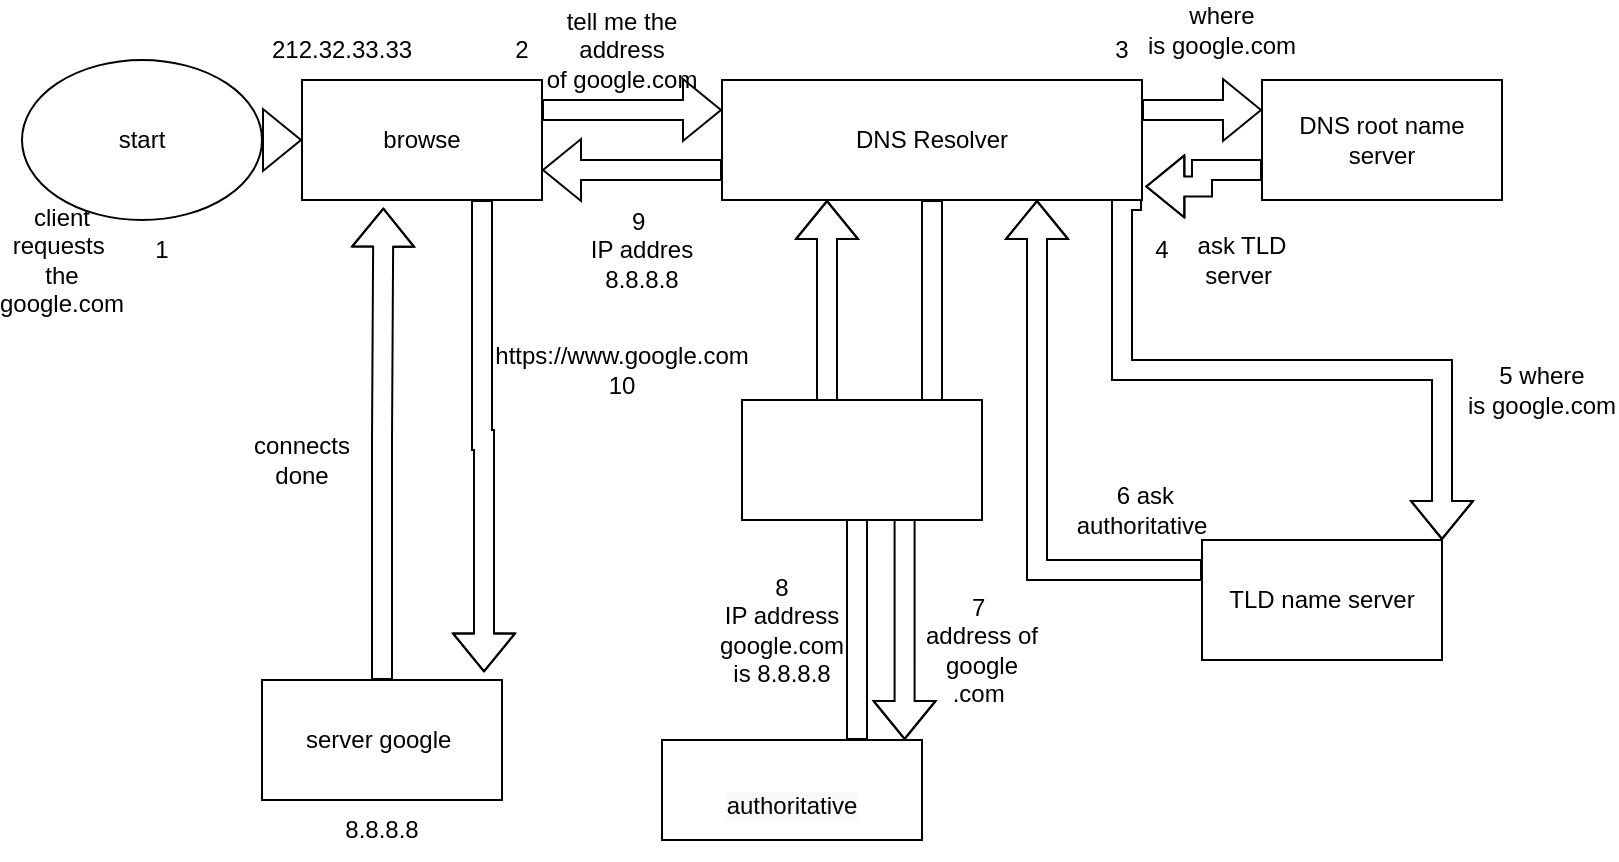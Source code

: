 <mxfile version="20.4.0" type="github"><diagram id="miYEQRG-ZJl3zBejz5vT" name="Page-1"><mxGraphModel dx="1888" dy="579" grid="1" gridSize="10" guides="1" tooltips="1" connect="1" arrows="1" fold="1" page="1" pageScale="1" pageWidth="850" pageHeight="1100" math="0" shadow="0"><root><mxCell id="0"/><mxCell id="1" parent="0"/><mxCell id="A2o7JmV_v6h8_hCLpc3F-5" value="client requests&amp;nbsp; the google.com" style="text;html=1;strokeColor=none;fillColor=none;align=center;verticalAlign=middle;whiteSpace=wrap;rounded=0;" parent="1" vertex="1"><mxGeometry y="115" width="60" height="30" as="geometry"/></mxCell><mxCell id="A2o7JmV_v6h8_hCLpc3F-24" style="edgeStyle=orthogonalEdgeStyle;shape=flexArrow;rounded=0;orthogonalLoop=1;jettySize=auto;html=1;exitX=1;exitY=0.25;exitDx=0;exitDy=0;entryX=0;entryY=0.25;entryDx=0;entryDy=0;" parent="1" source="A2o7JmV_v6h8_hCLpc3F-8" target="A2o7JmV_v6h8_hCLpc3F-10" edge="1"><mxGeometry relative="1" as="geometry"/></mxCell><mxCell id="A2o7JmV_v6h8_hCLpc3F-39" style="edgeStyle=orthogonalEdgeStyle;shape=flexArrow;rounded=0;orthogonalLoop=1;jettySize=auto;html=1;exitX=1;exitY=1;exitDx=0;exitDy=0;entryX=1;entryY=0;entryDx=0;entryDy=0;" parent="1" source="A2o7JmV_v6h8_hCLpc3F-8" target="A2o7JmV_v6h8_hCLpc3F-32" edge="1"><mxGeometry relative="1" as="geometry"><Array as="points"><mxPoint x="560" y="100"/><mxPoint x="560" y="185"/><mxPoint x="720" y="185"/></Array></mxGeometry></mxCell><mxCell id="A2o7JmV_v6h8_hCLpc3F-42" style="edgeStyle=orthogonalEdgeStyle;shape=flexArrow;rounded=0;orthogonalLoop=1;jettySize=auto;html=1;exitX=0.5;exitY=1;exitDx=0;exitDy=0;entryX=0.933;entryY=0;entryDx=0;entryDy=0;entryPerimeter=0;" parent="1" source="A2o7JmV_v6h8_hCLpc3F-8" target="A2o7JmV_v6h8_hCLpc3F-38" edge="1"><mxGeometry relative="1" as="geometry"/></mxCell><mxCell id="A2o7JmV_v6h8_hCLpc3F-55" style="edgeStyle=orthogonalEdgeStyle;shape=flexArrow;rounded=0;orthogonalLoop=1;jettySize=auto;html=1;exitX=0;exitY=0.75;exitDx=0;exitDy=0;entryX=1;entryY=0.75;entryDx=0;entryDy=0;" parent="1" source="A2o7JmV_v6h8_hCLpc3F-8" target="A2o7JmV_v6h8_hCLpc3F-50" edge="1"><mxGeometry relative="1" as="geometry"/></mxCell><mxCell id="A2o7JmV_v6h8_hCLpc3F-8" value="DNS Resolver" style="rounded=0;whiteSpace=wrap;html=1;" parent="1" vertex="1"><mxGeometry x="360" y="40" width="210" height="60" as="geometry"/></mxCell><mxCell id="A2o7JmV_v6h8_hCLpc3F-9" value="tell me the address of&amp;nbsp;google.com" style="text;html=1;strokeColor=none;fillColor=none;align=center;verticalAlign=middle;whiteSpace=wrap;rounded=0;" parent="1" vertex="1"><mxGeometry x="280" y="10" width="60" height="30" as="geometry"/></mxCell><mxCell id="A2o7JmV_v6h8_hCLpc3F-23" style="edgeStyle=orthogonalEdgeStyle;shape=flexArrow;rounded=0;orthogonalLoop=1;jettySize=auto;html=1;exitX=0;exitY=0.75;exitDx=0;exitDy=0;entryX=1.008;entryY=0.887;entryDx=0;entryDy=0;entryPerimeter=0;" parent="1" source="A2o7JmV_v6h8_hCLpc3F-10" target="A2o7JmV_v6h8_hCLpc3F-8" edge="1"><mxGeometry relative="1" as="geometry"/></mxCell><mxCell id="A2o7JmV_v6h8_hCLpc3F-10" value="DNS root name server" style="rounded=0;whiteSpace=wrap;html=1;" parent="1" vertex="1"><mxGeometry x="630" y="40" width="120" height="60" as="geometry"/></mxCell><mxCell id="A2o7JmV_v6h8_hCLpc3F-13" value="where is&amp;nbsp;google.com" style="text;html=1;strokeColor=none;fillColor=none;align=center;verticalAlign=middle;whiteSpace=wrap;rounded=0;" parent="1" vertex="1"><mxGeometry x="580" width="60" height="30" as="geometry"/></mxCell><mxCell id="A2o7JmV_v6h8_hCLpc3F-16" value="ask TLD server&amp;nbsp;" style="text;html=1;strokeColor=none;fillColor=none;align=center;verticalAlign=middle;whiteSpace=wrap;rounded=0;" parent="1" vertex="1"><mxGeometry x="590" y="115" width="60" height="30" as="geometry"/></mxCell><mxCell id="A2o7JmV_v6h8_hCLpc3F-18" value="1" style="text;html=1;strokeColor=none;fillColor=none;align=center;verticalAlign=middle;whiteSpace=wrap;rounded=0;" parent="1" vertex="1"><mxGeometry x="50" y="110" width="60" height="30" as="geometry"/></mxCell><mxCell id="A2o7JmV_v6h8_hCLpc3F-19" value="2" style="text;html=1;strokeColor=none;fillColor=none;align=center;verticalAlign=middle;whiteSpace=wrap;rounded=0;" parent="1" vertex="1"><mxGeometry x="230" y="10" width="60" height="30" as="geometry"/></mxCell><mxCell id="A2o7JmV_v6h8_hCLpc3F-20" value="3" style="text;html=1;strokeColor=none;fillColor=none;align=center;verticalAlign=middle;whiteSpace=wrap;rounded=0;" parent="1" vertex="1"><mxGeometry x="530" y="10" width="60" height="30" as="geometry"/></mxCell><mxCell id="A2o7JmV_v6h8_hCLpc3F-22" value="4" style="text;html=1;strokeColor=none;fillColor=none;align=center;verticalAlign=middle;whiteSpace=wrap;rounded=0;" parent="1" vertex="1"><mxGeometry x="550" y="110" width="60" height="30" as="geometry"/></mxCell><mxCell id="A2o7JmV_v6h8_hCLpc3F-28" value="5 where is&amp;nbsp;google.com" style="text;html=1;strokeColor=none;fillColor=none;align=center;verticalAlign=middle;whiteSpace=wrap;rounded=0;" parent="1" vertex="1"><mxGeometry x="740.001" y="180" width="60" height="30" as="geometry"/></mxCell><mxCell id="A2o7JmV_v6h8_hCLpc3F-41" style="edgeStyle=orthogonalEdgeStyle;shape=flexArrow;rounded=0;orthogonalLoop=1;jettySize=auto;html=1;exitX=0;exitY=0.25;exitDx=0;exitDy=0;entryX=0.75;entryY=1;entryDx=0;entryDy=0;" parent="1" source="A2o7JmV_v6h8_hCLpc3F-32" target="A2o7JmV_v6h8_hCLpc3F-8" edge="1"><mxGeometry relative="1" as="geometry"/></mxCell><mxCell id="A2o7JmV_v6h8_hCLpc3F-32" value="TLD name server" style="rounded=0;whiteSpace=wrap;html=1;" parent="1" vertex="1"><mxGeometry x="600" y="270" width="120" height="60" as="geometry"/></mxCell><mxCell id="A2o7JmV_v6h8_hCLpc3F-34" value="&amp;nbsp;6 ask authoritative" style="text;html=1;strokeColor=none;fillColor=none;align=center;verticalAlign=middle;whiteSpace=wrap;rounded=0;" parent="1" vertex="1"><mxGeometry x="540" y="240" width="60" height="30" as="geometry"/></mxCell><mxCell id="A2o7JmV_v6h8_hCLpc3F-46" style="edgeStyle=orthogonalEdgeStyle;shape=flexArrow;rounded=0;orthogonalLoop=1;jettySize=auto;html=1;exitX=0.75;exitY=0;exitDx=0;exitDy=0;entryX=0.25;entryY=1;entryDx=0;entryDy=0;" parent="1" source="A2o7JmV_v6h8_hCLpc3F-38" target="A2o7JmV_v6h8_hCLpc3F-8" edge="1"><mxGeometry relative="1" as="geometry"/></mxCell><mxCell id="A2o7JmV_v6h8_hCLpc3F-38" value="&lt;br&gt;&lt;span style=&quot;color: rgb(0, 0, 0); font-family: Helvetica; font-size: 12px; font-style: normal; font-variant-ligatures: normal; font-variant-caps: normal; font-weight: 400; letter-spacing: normal; orphans: 2; text-align: center; text-indent: 0px; text-transform: none; widows: 2; word-spacing: 0px; -webkit-text-stroke-width: 0px; background-color: rgb(248, 249, 250); text-decoration-thickness: initial; text-decoration-style: initial; text-decoration-color: initial; float: none; display: inline !important;&quot;&gt;authoritative&lt;/span&gt;&lt;br&gt;" style="rounded=0;whiteSpace=wrap;html=1;" parent="1" vertex="1"><mxGeometry x="330" y="370" width="130" height="50" as="geometry"/></mxCell><mxCell id="A2o7JmV_v6h8_hCLpc3F-43" value="7&amp;nbsp; &lt;br&gt;address of google .com&amp;nbsp;" style="text;html=1;strokeColor=none;fillColor=none;align=center;verticalAlign=middle;whiteSpace=wrap;rounded=0;" parent="1" vertex="1"><mxGeometry x="460" y="310" width="60" height="30" as="geometry"/></mxCell><mxCell id="A2o7JmV_v6h8_hCLpc3F-48" value="8 &lt;br&gt;IP address google.com is 8.8.8.8" style="text;html=1;strokeColor=none;fillColor=none;align=center;verticalAlign=middle;whiteSpace=wrap;rounded=0;" parent="1" vertex="1"><mxGeometry x="360" y="300" width="60" height="30" as="geometry"/></mxCell><mxCell id="A2o7JmV_v6h8_hCLpc3F-65" style="edgeStyle=orthogonalEdgeStyle;shape=flexArrow;rounded=0;orthogonalLoop=1;jettySize=auto;html=1;exitX=1;exitY=0.5;exitDx=0;exitDy=0;entryX=0;entryY=0.5;entryDx=0;entryDy=0;" parent="1" source="A2o7JmV_v6h8_hCLpc3F-1" target="A2o7JmV_v6h8_hCLpc3F-50" edge="1"><mxGeometry relative="1" as="geometry"/></mxCell><mxCell id="A2o7JmV_v6h8_hCLpc3F-1" value="start" style="ellipse;whiteSpace=wrap;html=1;" parent="1" vertex="1"><mxGeometry x="10" y="30" width="120" height="80" as="geometry"/></mxCell><mxCell id="A2o7JmV_v6h8_hCLpc3F-54" style="edgeStyle=orthogonalEdgeStyle;shape=flexArrow;rounded=0;orthogonalLoop=1;jettySize=auto;html=1;exitX=1;exitY=0.25;exitDx=0;exitDy=0;entryX=0;entryY=0.25;entryDx=0;entryDy=0;" parent="1" source="A2o7JmV_v6h8_hCLpc3F-50" target="A2o7JmV_v6h8_hCLpc3F-8" edge="1"><mxGeometry relative="1" as="geometry"/></mxCell><mxCell id="A2o7JmV_v6h8_hCLpc3F-59" style="edgeStyle=orthogonalEdgeStyle;shape=flexArrow;rounded=0;orthogonalLoop=1;jettySize=auto;html=1;exitX=0.75;exitY=1;exitDx=0;exitDy=0;entryX=0.925;entryY=-0.063;entryDx=0;entryDy=0;entryPerimeter=0;" parent="1" source="A2o7JmV_v6h8_hCLpc3F-50" target="A2o7JmV_v6h8_hCLpc3F-58" edge="1"><mxGeometry relative="1" as="geometry"/></mxCell><mxCell id="A2o7JmV_v6h8_hCLpc3F-50" value="browse" style="whiteSpace=wrap;html=1;" parent="1" vertex="1"><mxGeometry x="150" y="40" width="120" height="60" as="geometry"/></mxCell><mxCell id="A2o7JmV_v6h8_hCLpc3F-56" value="9&amp;nbsp;&lt;br&gt;IP addres 8.8.8.8&lt;br&gt;" style="text;html=1;strokeColor=none;fillColor=none;align=center;verticalAlign=middle;whiteSpace=wrap;rounded=0;" parent="1" vertex="1"><mxGeometry x="290" y="110" width="60" height="30" as="geometry"/></mxCell><mxCell id="A2o7JmV_v6h8_hCLpc3F-57" value="" style="rounded=0;whiteSpace=wrap;html=1;" parent="1" vertex="1"><mxGeometry x="370" y="200" width="120" height="60" as="geometry"/></mxCell><mxCell id="A2o7JmV_v6h8_hCLpc3F-61" style="edgeStyle=orthogonalEdgeStyle;shape=flexArrow;rounded=0;orthogonalLoop=1;jettySize=auto;html=1;exitX=0.5;exitY=0;exitDx=0;exitDy=0;entryX=0.339;entryY=1.064;entryDx=0;entryDy=0;entryPerimeter=0;" parent="1" source="A2o7JmV_v6h8_hCLpc3F-58" target="A2o7JmV_v6h8_hCLpc3F-50" edge="1"><mxGeometry relative="1" as="geometry"/></mxCell><mxCell id="A2o7JmV_v6h8_hCLpc3F-58" value="server google&amp;nbsp;" style="rounded=0;whiteSpace=wrap;html=1;" parent="1" vertex="1"><mxGeometry x="130" y="340" width="120" height="60" as="geometry"/></mxCell><mxCell id="A2o7JmV_v6h8_hCLpc3F-60" value="https://www.google.com&lt;br&gt;10&lt;br&gt;" style="text;html=1;strokeColor=none;fillColor=none;align=center;verticalAlign=middle;whiteSpace=wrap;rounded=0;" parent="1" vertex="1"><mxGeometry x="280" y="170" width="60" height="30" as="geometry"/></mxCell><mxCell id="A2o7JmV_v6h8_hCLpc3F-62" value="connects done" style="text;html=1;strokeColor=none;fillColor=none;align=center;verticalAlign=middle;whiteSpace=wrap;rounded=0;" parent="1" vertex="1"><mxGeometry x="120" y="215" width="60" height="30" as="geometry"/></mxCell><mxCell id="A2o7JmV_v6h8_hCLpc3F-63" value="8.8.8.8" style="text;html=1;strokeColor=none;fillColor=none;align=center;verticalAlign=middle;whiteSpace=wrap;rounded=0;" parent="1" vertex="1"><mxGeometry x="160" y="400" width="60" height="30" as="geometry"/></mxCell><mxCell id="A2o7JmV_v6h8_hCLpc3F-64" value="212.32.33.33" style="text;html=1;strokeColor=none;fillColor=none;align=center;verticalAlign=middle;whiteSpace=wrap;rounded=0;" parent="1" vertex="1"><mxGeometry x="140" y="10" width="60" height="30" as="geometry"/></mxCell></root></mxGraphModel></diagram></mxfile>